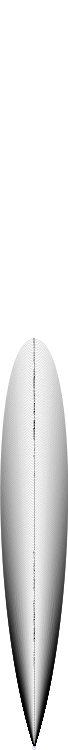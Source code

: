 digraph finite_state_machine {
rankdir=LR;
size="8,5"
node [shape = circle];
4 [label="4" color="green" shape="doublecircle"]
4 -> 4 [label="?"]4 -> 4 [label="?"]4 -> 4 [label="?"]4 -> 4 [label="?"]4 -> 4 [label="?"]4 -> 4 [label="?"]4 -> 4 [label="?"]4 -> 4 [label="?"]4 -> 4 [label="?"]4 -> 4 [label="?"]4 -> 4 [label="?"]4 -> 4 [label="?"]4 -> 4 [label="?"]4 -> 4 [label="?"]4 -> 4 [label="?"]4 -> 4 [label="?"]4 -> 4 [label="?"]4 -> 4 [label="?"]4 -> 4 [label="?"]4 -> 4 [label="?"]4 -> 4 [label="?"]4 -> 4 [label="?"]4 -> 4 [label="?"]4 -> 4 [label="?"]4 -> 4 [label="?"]4 -> 4 [label="?"]4 -> 4 [label="?"]4 -> 4 [label="?"]4 -> 4 [label="?"]4 -> 4 [label="?"]4 -> 4 [label="?"]4 -> 4 [label="?"]4 -> 4 [label="?"]4 -> 4 [label="?"]4 -> 4 [label="?"]4 -> 4 [label="?"]4 -> 4 [label="?"]4 -> 4 [label="?"]4 -> 4 [label="?"]4 -> 4 [label="?"]4 -> 4 [label="?"]4 -> 4 [label="?"]4 -> 4 [label="?"]4 -> 4 [label="?"]4 -> 4 [label="?"]4 -> 4 [label="?"]4 -> 4 [label="?"]4 -> 4 [label="?"]4 -> 4 [label="0"]4 -> 4 [label="1"]4 -> 4 [label="2"]4 -> 4 [label="3"]4 -> 4 [label="4"]4 -> 4 [label="5"]4 -> 4 [label="6"]4 -> 4 [label="7"]4 -> 4 [label="8"]4 -> 4 [label="9"]4 -> 4 [label="?"]4 -> 4 [label="?"]4 -> 4 [label="?"]4 -> 4 [label="?"]4 -> 4 [label="?"]4 -> 4 [label="?"]4 -> 4 [label="?"]4 -> 4 [label="A"]4 -> 4 [label="B"]4 -> 4 [label="C"]4 -> 4 [label="D"]4 -> 4 [label="E"]4 -> 4 [label="F"]4 -> 4 [label="G"]4 -> 4 [label="H"]4 -> 4 [label="I"]4 -> 4 [label="J"]4 -> 4 [label="K"]4 -> 4 [label="L"]4 -> 4 [label="M"]4 -> 4 [label="N"]4 -> 4 [label="O"]4 -> 4 [label="P"]4 -> 4 [label="Q"]4 -> 4 [label="R"]4 -> 4 [label="S"]4 -> 4 [label="T"]4 -> 4 [label="U"]4 -> 4 [label="V"]4 -> 4 [label="W"]4 -> 4 [label="X"]4 -> 4 [label="Y"]4 -> 4 [label="Z"]4 -> 4 [label="?"]4 -> 4 [label="?"]4 -> 4 [label="?"]4 -> 4 [label="?"]4 -> 4 [label="?"]4 -> 4 [label="?"]4 -> 4 [label="a"]4 -> 4 [label="b"]4 -> 4 [label="c"]4 -> 4 [label="d"]4 -> 4 [label="e"]4 -> 4 [label="f"]4 -> 4 [label="g"]4 -> 4 [label="h"]4 -> 4 [label="i"]4 -> 4 [label="j"]4 -> 4 [label="k"]4 -> 4 [label="l"]4 -> 4 [label="m"]4 -> 4 [label="n"]4 -> 4 [label="o"]4 -> 4 [label="p"]4 -> 4 [label="q"]4 -> 4 [label="r"]4 -> 4 [label="s"]4 -> 4 [label="t"]4 -> 4 [label="u"]4 -> 4 [label="v"]4 -> 4 [label="w"]4 -> 4 [label="x"]4 -> 4 [label="y"]4 -> 4 [label="z"]4 -> 4 [label="?"]4 -> 4 [label="?"]4 -> 4 [label="?"]4 -> 4 [label="?"]4 -> 4 [label="?"]4 -> 4 [label="?"]4 -> 4 [label="?"]4 -> 4 [label="?"]4 -> 4 [label="?"]4 -> 4 [label="?"]4 -> 4 [label="?"]4 -> 4 [label="?"]4 -> 4 [label="?"]4 -> 4 [label="?"]4 -> 4 [label="?"]4 -> 4 [label="?"]4 -> 4 [label="?"]4 -> 4 [label="?"]4 -> 4 [label="?"]4 -> 4 [label="?"]4 -> 4 [label="?"]4 -> 4 [label="?"]4 -> 4 [label="?"]4 -> 4 [label="?"]4 -> 4 [label="?"]4 -> 4 [label="?"]4 -> 4 [label="?"]4 -> 4 [label="?"]4 -> 4 [label="?"]4 -> 4 [label="?"]4 -> 4 [label="?"]4 -> 4 [label="?"]4 -> 4 [label="?"]4 -> 4 [label="?"]4 -> 4 [label="?"]4 -> 4 [label="?"]4 -> 4 [label="?"]4 -> 4 [label="?"]4 -> 4 [label="?"]4 -> 4 [label="?"]4 -> 4 [label="?"]4 -> 4 [label="?"]4 -> 4 [label="?"]4 -> 4 [label="?"]4 -> 4 [label="?"]4 -> 4 [label="?"]4 -> 4 [label="?"]4 -> 4 [label="ª"]4 -> 4 [label="?"]4 -> 4 [label="?"]4 -> 4 [label="?"]4 -> 4 [label="?"]4 -> 4 [label="?"]4 -> 4 [label="?"]4 -> 4 [label="?"]4 -> 4 [label="?"]4 -> 4 [label="?"]4 -> 4 [label="?"]4 -> 4 [label="µ"]4 -> 4 [label="?"]4 -> 4 [label="?"]4 -> 4 [label="?"]4 -> 4 [label="?"]4 -> 4 [label="º"]4 -> 4 [label="?"]4 -> 4 [label="?"]4 -> 4 [label="?"]4 -> 4 [label="?"]4 -> 4 [label="?"]4 -> 4 [label="À"]4 -> 4 [label="Á"]4 -> 4 [label="Â"]4 -> 4 [label="Ã"]4 -> 4 [label="Ä"]4 -> 4 [label="Å"]4 -> 4 [label="Æ"]4 -> 4 [label="Ç"]4 -> 4 [label="È"]4 -> 4 [label="É"]4 -> 4 [label="Ê"]4 -> 4 [label="Ë"]4 -> 4 [label="Ì"]4 -> 4 [label="Í"]4 -> 4 [label="Î"]4 -> 4 [label="Ï"]4 -> 4 [label="Ð"]4 -> 4 [label="Ñ"]4 -> 4 [label="Ò"]4 -> 4 [label="Ó"]4 -> 4 [label="Ô"]4 -> 4 [label="Õ"]4 -> 4 [label="Ö"]4 -> 4 [label="?"]4 -> 4 [label="Ø"]4 -> 4 [label="Ù"]4 -> 4 [label="Ú"]4 -> 4 [label="Û"]4 -> 4 [label="Ü"]4 -> 4 [label="Ý"]4 -> 4 [label="Þ"]4 -> 4 [label="ß"]4 -> 4 [label="à"]4 -> 4 [label="á"]4 -> 4 [label="â"]4 -> 4 [label="ã"]4 -> 4 [label="ä"]4 -> 4 [label="å"]4 -> 4 [label="æ"]4 -> 4 [label="ç"]4 -> 4 [label="è"]4 -> 4 [label="é"]4 -> 4 [label="ê"]4 -> 4 [label="ë"]4 -> 4 [label="ì"]4 -> 4 [label="í"]4 -> 4 [label="î"]4 -> 4 [label="ï"]4 -> 4 [label="ð"]4 -> 4 [label="ñ"]4 -> 4 [label="ò"]4 -> 4 [label="ó"]4 -> 4 [label="ô"]4 -> 4 [label="õ"]4 -> 4 [label="ö"]4 -> 4 [label="?"]4 -> 4 [label="ø"]4 -> 4 [label="ù"]4 -> 4 [label="ú"]4 -> 4 [label="û"]4 -> 4 [label="ü"]4 -> 4 [label="ý"]4 -> 4 [label="þ"]4 -> 4 [label="ÿ"]4 [color="blue"]
}